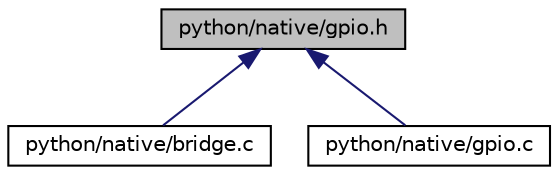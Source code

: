 digraph "python/native/gpio.h"
{
  edge [fontname="Helvetica",fontsize="10",labelfontname="Helvetica",labelfontsize="10"];
  node [fontname="Helvetica",fontsize="10",shape=record];
  Node1 [label="python/native/gpio.h",height=0.2,width=0.4,color="black", fillcolor="grey75", style="filled", fontcolor="black"];
  Node1 -> Node2 [dir="back",color="midnightblue",fontsize="10",style="solid",fontname="Helvetica"];
  Node2 [label="python/native/bridge.c",height=0.2,width=0.4,color="black", fillcolor="white", style="filled",URL="$bridge_8c.html"];
  Node1 -> Node3 [dir="back",color="midnightblue",fontsize="10",style="solid",fontname="Helvetica"];
  Node3 [label="python/native/gpio.c",height=0.2,width=0.4,color="black", fillcolor="white", style="filled",URL="$gpio_8c.html"];
}
